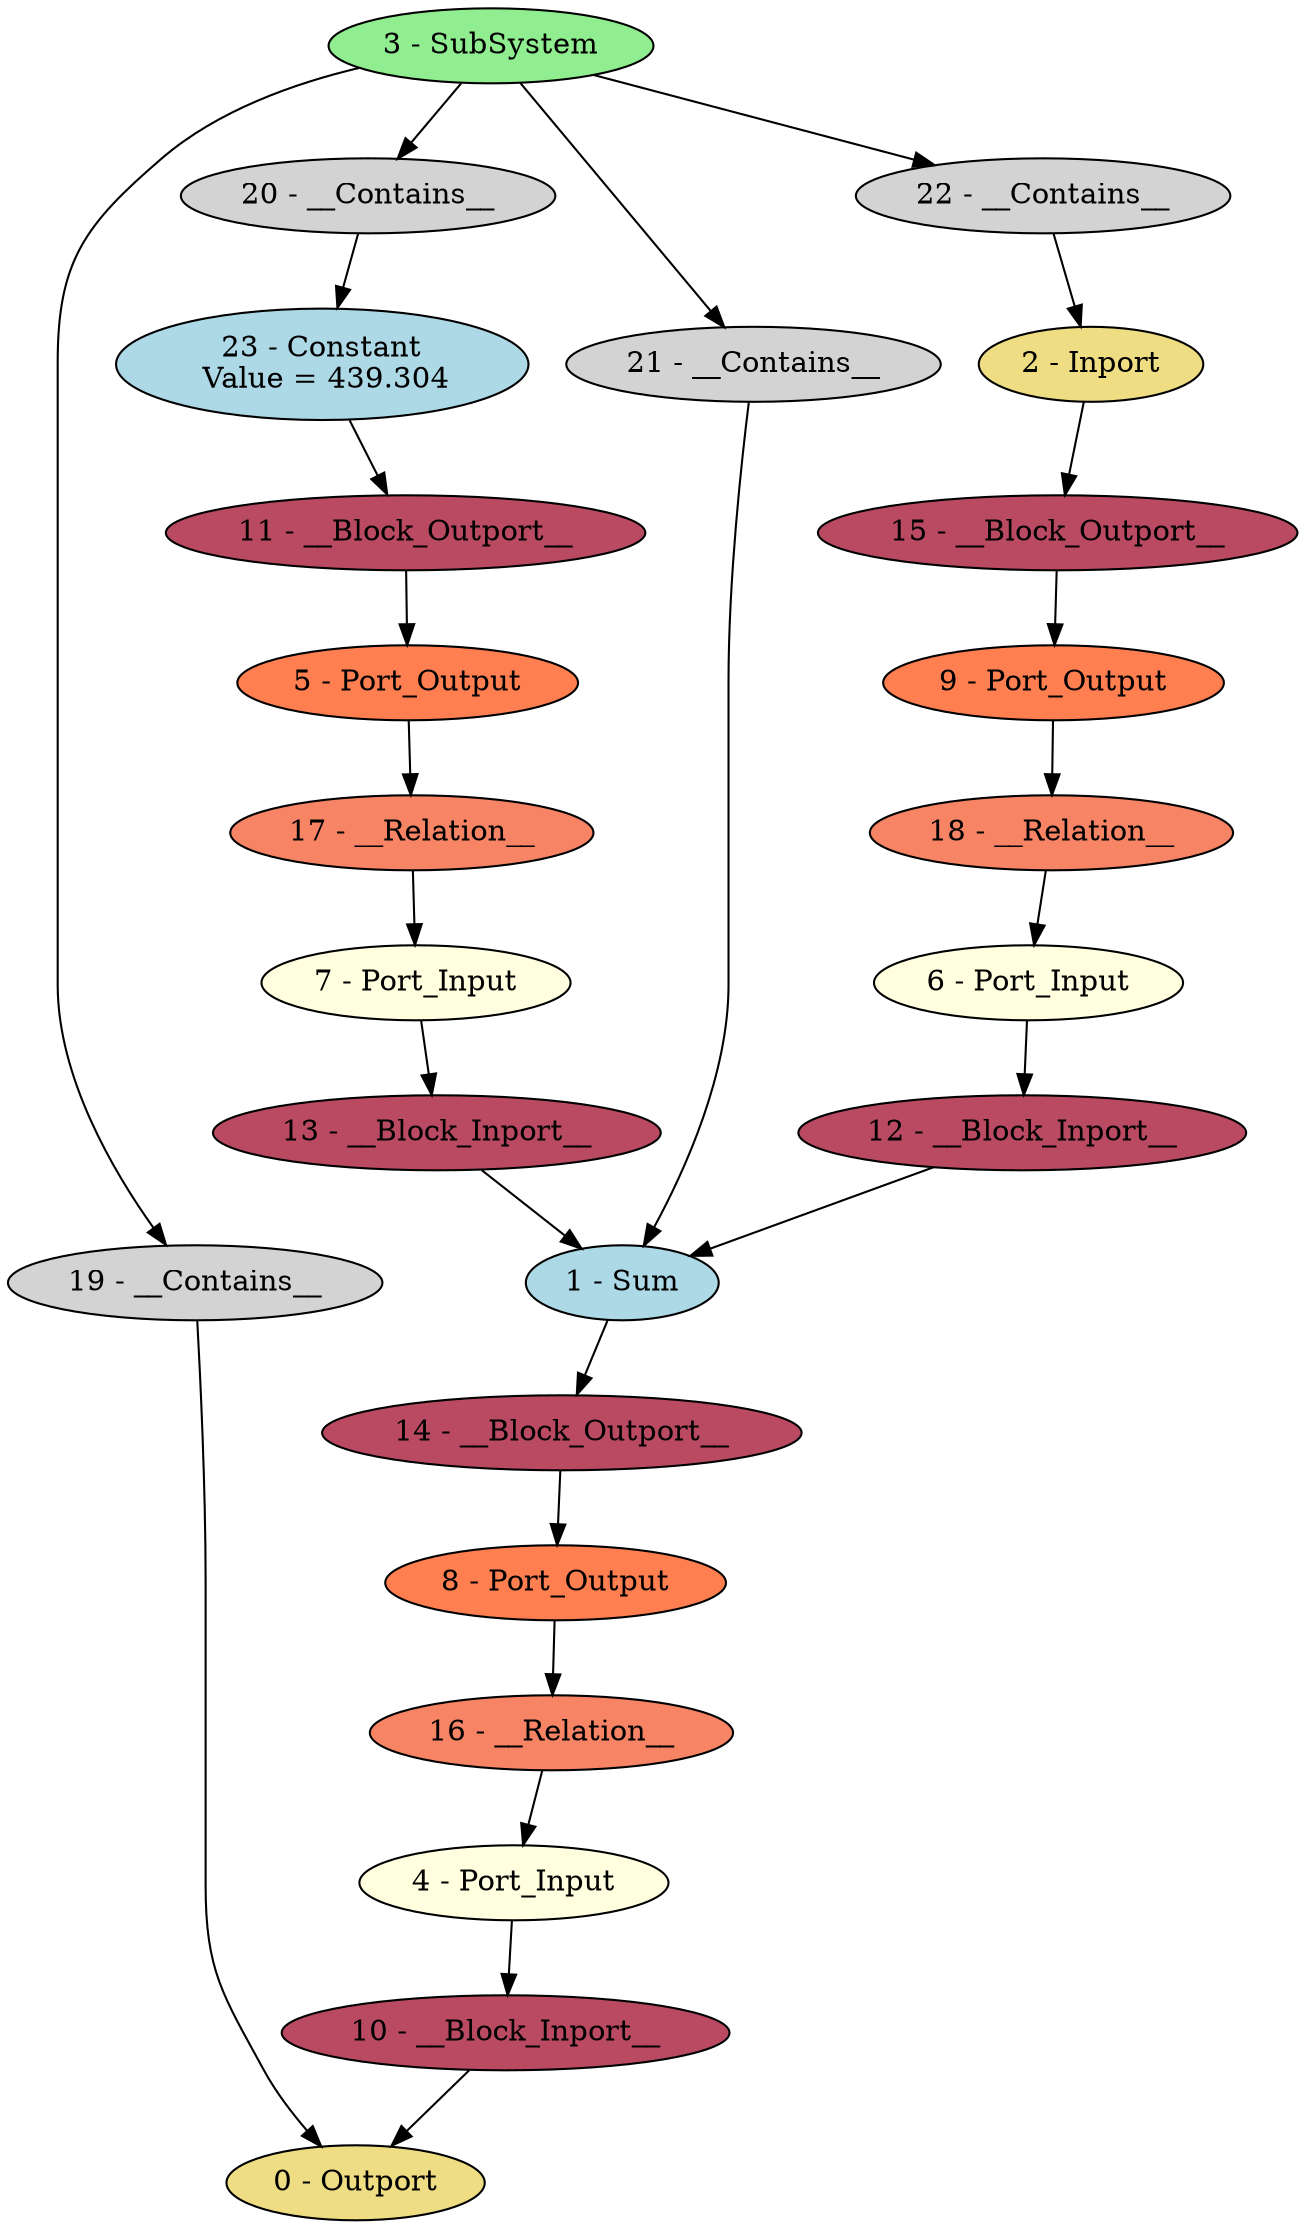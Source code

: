 digraph HConst1_opt_real {
"0 - Outport" [style=filled, fillcolor=lightgoldenrod];
"1 - Sum" [style=filled, fillcolor=lightblue];
"2 - Inport" [style=filled, fillcolor=lightgoldenrod];
"3 - SubSystem" [style=filled, fillcolor=lightgreen];
"4 - Port_Input" [style=filled, fillcolor=lightyellow];
"5 - Port_Output" [style=filled, fillcolor=coral];
"6 - Port_Input" [style=filled, fillcolor=lightyellow];
"7 - Port_Input" [style=filled, fillcolor=lightyellow];
"8 - Port_Output" [style=filled, fillcolor=coral];
"9 - Port_Output" [style=filled, fillcolor=coral];
"10 - __Block_Inport__" [style=filled, fillcolor="#b94a62"];
"11 - __Block_Outport__" [style=filled, fillcolor="#b94a62"];
"12 - __Block_Inport__" [style=filled, fillcolor="#b94a62"];
"13 - __Block_Inport__" [style=filled, fillcolor="#b94a62"];
"14 - __Block_Outport__" [style=filled, fillcolor="#b94a62"];
"15 - __Block_Outport__" [style=filled, fillcolor="#b94a62"];
"16 - __Relation__" [style=filled, fillcolor="#f78465"];
"17 - __Relation__" [style=filled, fillcolor="#f78465"];
"18 - __Relation__" [style=filled, fillcolor="#f78465"];
"19 - __Contains__" [style=filled, fillcolor=lightgray];
"20 - __Contains__" [style=filled, fillcolor=lightgray];
"21 - __Contains__" [style=filled, fillcolor=lightgray];
"22 - __Contains__" [style=filled, fillcolor=lightgray];
"23 - Constant\n Value = 439.304" [style=filled, fillcolor=lightblue];
"1 - Sum" -> "14 - __Block_Outport__";
"2 - Inport" -> "15 - __Block_Outport__";
"3 - SubSystem" -> "22 - __Contains__";
"3 - SubSystem" -> "21 - __Contains__";
"3 - SubSystem" -> "20 - __Contains__";
"3 - SubSystem" -> "19 - __Contains__";
"4 - Port_Input" -> "10 - __Block_Inport__";
"5 - Port_Output" -> "17 - __Relation__";
"6 - Port_Input" -> "12 - __Block_Inport__";
"7 - Port_Input" -> "13 - __Block_Inport__";
"8 - Port_Output" -> "16 - __Relation__";
"9 - Port_Output" -> "18 - __Relation__";
"10 - __Block_Inport__" -> "0 - Outport";
"11 - __Block_Outport__" -> "5 - Port_Output";
"12 - __Block_Inport__" -> "1 - Sum";
"13 - __Block_Inport__" -> "1 - Sum";
"14 - __Block_Outport__" -> "8 - Port_Output";
"15 - __Block_Outport__" -> "9 - Port_Output";
"16 - __Relation__" -> "4 - Port_Input";
"17 - __Relation__" -> "7 - Port_Input";
"18 - __Relation__" -> "6 - Port_Input";
"19 - __Contains__" -> "0 - Outport";
"20 - __Contains__" -> "23 - Constant\n Value = 439.304";
"21 - __Contains__" -> "1 - Sum";
"22 - __Contains__" -> "2 - Inport";
"23 - Constant\n Value = 439.304" -> "11 - __Block_Outport__";
}
